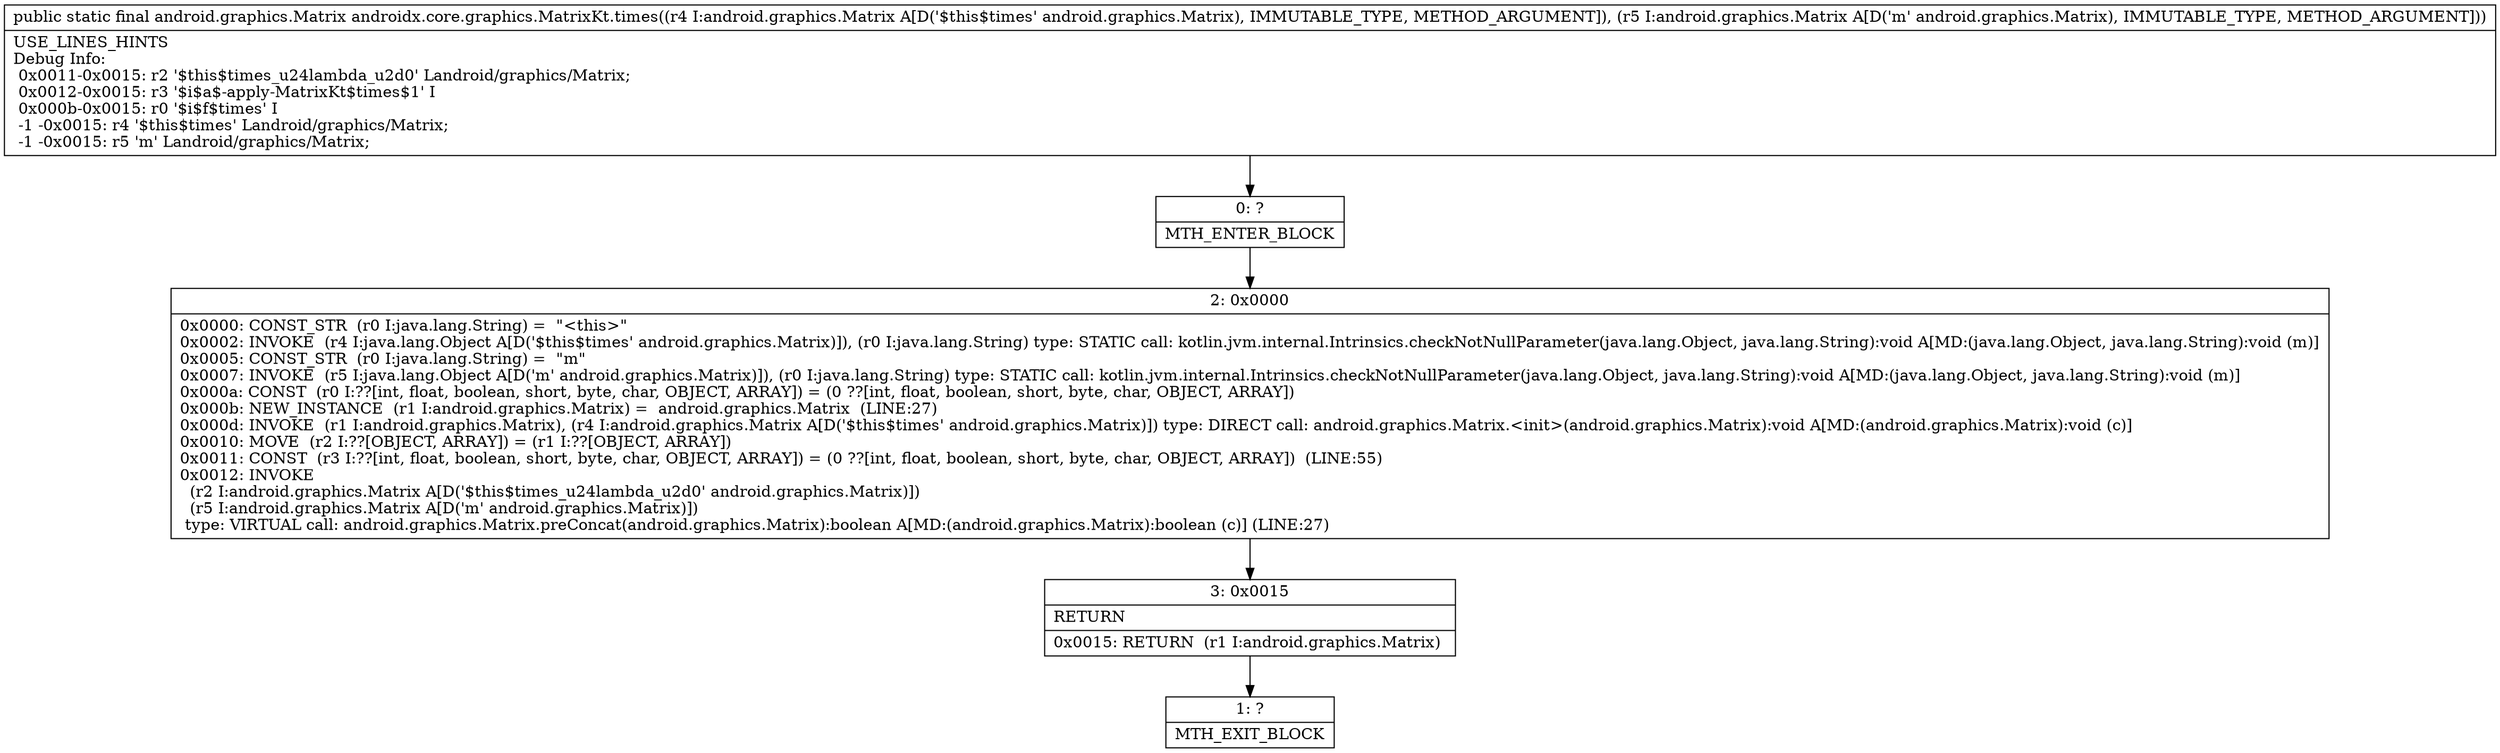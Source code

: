 digraph "CFG forandroidx.core.graphics.MatrixKt.times(Landroid\/graphics\/Matrix;Landroid\/graphics\/Matrix;)Landroid\/graphics\/Matrix;" {
Node_0 [shape=record,label="{0\:\ ?|MTH_ENTER_BLOCK\l}"];
Node_2 [shape=record,label="{2\:\ 0x0000|0x0000: CONST_STR  (r0 I:java.lang.String) =  \"\<this\>\" \l0x0002: INVOKE  (r4 I:java.lang.Object A[D('$this$times' android.graphics.Matrix)]), (r0 I:java.lang.String) type: STATIC call: kotlin.jvm.internal.Intrinsics.checkNotNullParameter(java.lang.Object, java.lang.String):void A[MD:(java.lang.Object, java.lang.String):void (m)]\l0x0005: CONST_STR  (r0 I:java.lang.String) =  \"m\" \l0x0007: INVOKE  (r5 I:java.lang.Object A[D('m' android.graphics.Matrix)]), (r0 I:java.lang.String) type: STATIC call: kotlin.jvm.internal.Intrinsics.checkNotNullParameter(java.lang.Object, java.lang.String):void A[MD:(java.lang.Object, java.lang.String):void (m)]\l0x000a: CONST  (r0 I:??[int, float, boolean, short, byte, char, OBJECT, ARRAY]) = (0 ??[int, float, boolean, short, byte, char, OBJECT, ARRAY]) \l0x000b: NEW_INSTANCE  (r1 I:android.graphics.Matrix) =  android.graphics.Matrix  (LINE:27)\l0x000d: INVOKE  (r1 I:android.graphics.Matrix), (r4 I:android.graphics.Matrix A[D('$this$times' android.graphics.Matrix)]) type: DIRECT call: android.graphics.Matrix.\<init\>(android.graphics.Matrix):void A[MD:(android.graphics.Matrix):void (c)]\l0x0010: MOVE  (r2 I:??[OBJECT, ARRAY]) = (r1 I:??[OBJECT, ARRAY]) \l0x0011: CONST  (r3 I:??[int, float, boolean, short, byte, char, OBJECT, ARRAY]) = (0 ??[int, float, boolean, short, byte, char, OBJECT, ARRAY])  (LINE:55)\l0x0012: INVOKE  \l  (r2 I:android.graphics.Matrix A[D('$this$times_u24lambda_u2d0' android.graphics.Matrix)])\l  (r5 I:android.graphics.Matrix A[D('m' android.graphics.Matrix)])\l type: VIRTUAL call: android.graphics.Matrix.preConcat(android.graphics.Matrix):boolean A[MD:(android.graphics.Matrix):boolean (c)] (LINE:27)\l}"];
Node_3 [shape=record,label="{3\:\ 0x0015|RETURN\l|0x0015: RETURN  (r1 I:android.graphics.Matrix) \l}"];
Node_1 [shape=record,label="{1\:\ ?|MTH_EXIT_BLOCK\l}"];
MethodNode[shape=record,label="{public static final android.graphics.Matrix androidx.core.graphics.MatrixKt.times((r4 I:android.graphics.Matrix A[D('$this$times' android.graphics.Matrix), IMMUTABLE_TYPE, METHOD_ARGUMENT]), (r5 I:android.graphics.Matrix A[D('m' android.graphics.Matrix), IMMUTABLE_TYPE, METHOD_ARGUMENT]))  | USE_LINES_HINTS\lDebug Info:\l  0x0011\-0x0015: r2 '$this$times_u24lambda_u2d0' Landroid\/graphics\/Matrix;\l  0x0012\-0x0015: r3 '$i$a$\-apply\-MatrixKt$times$1' I\l  0x000b\-0x0015: r0 '$i$f$times' I\l  \-1 \-0x0015: r4 '$this$times' Landroid\/graphics\/Matrix;\l  \-1 \-0x0015: r5 'm' Landroid\/graphics\/Matrix;\l}"];
MethodNode -> Node_0;Node_0 -> Node_2;
Node_2 -> Node_3;
Node_3 -> Node_1;
}

